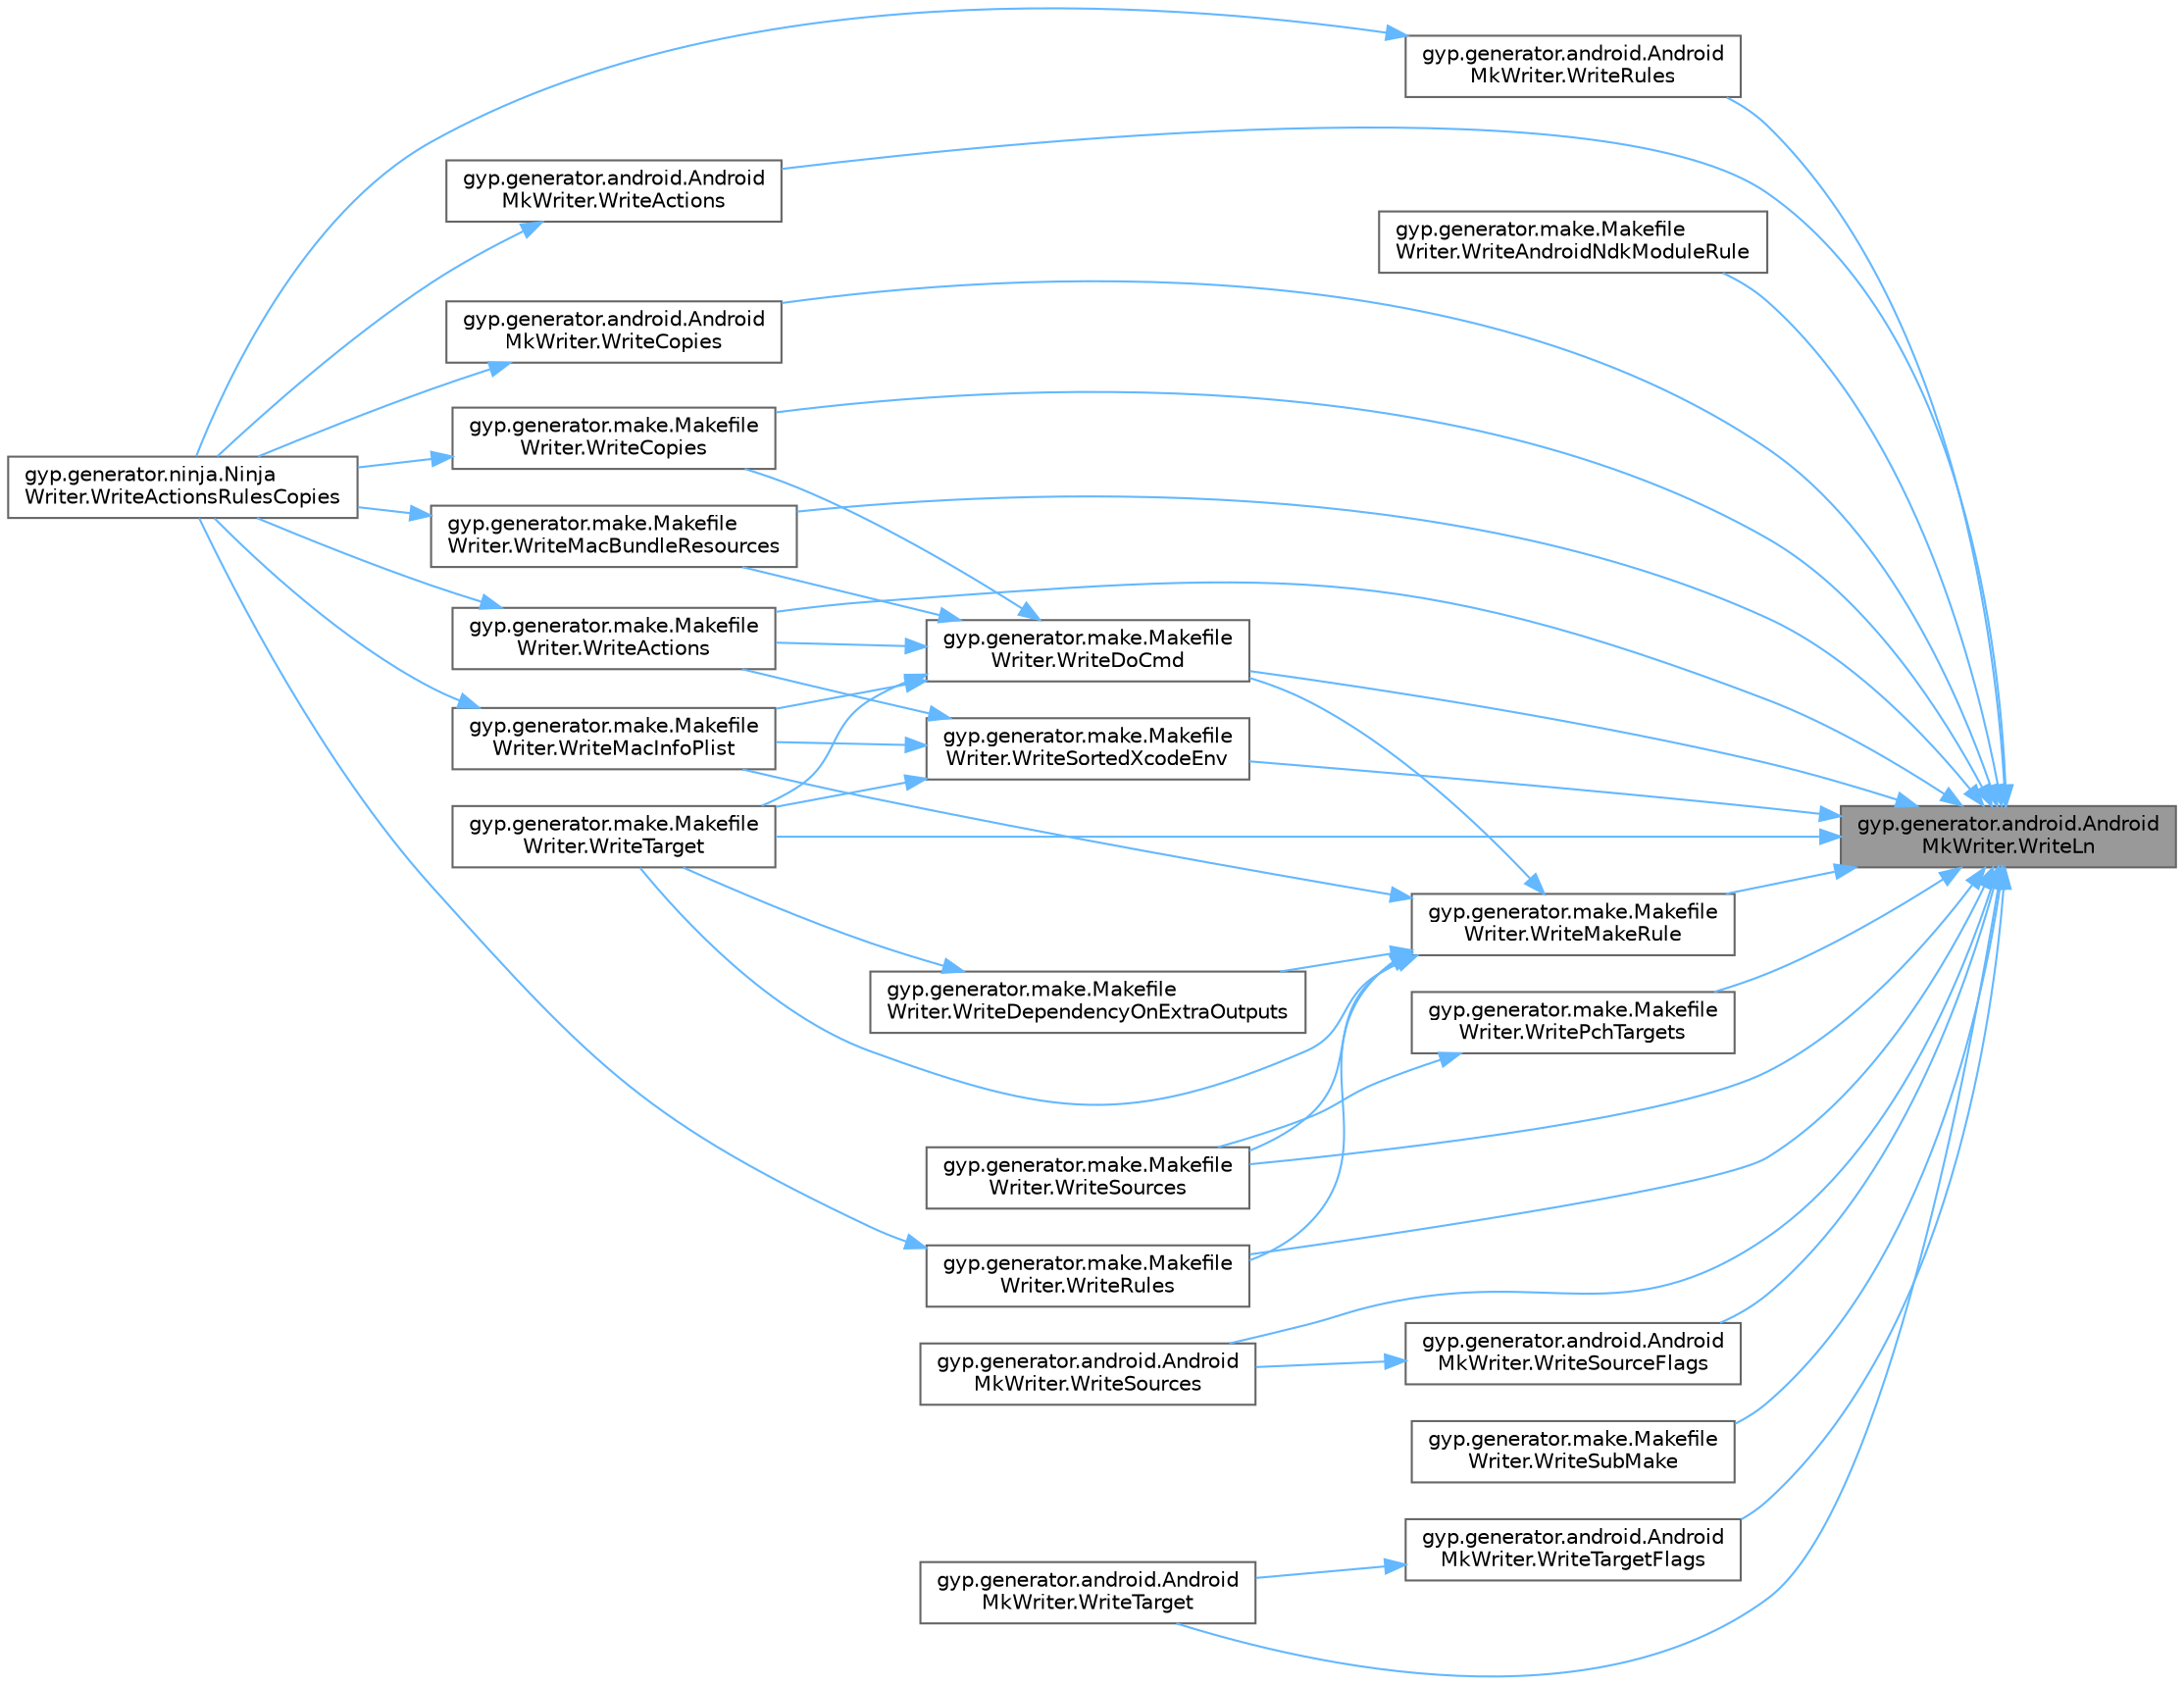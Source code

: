 digraph "gyp.generator.android.AndroidMkWriter.WriteLn"
{
 // LATEX_PDF_SIZE
  bgcolor="transparent";
  edge [fontname=Helvetica,fontsize=10,labelfontname=Helvetica,labelfontsize=10];
  node [fontname=Helvetica,fontsize=10,shape=box,height=0.2,width=0.4];
  rankdir="RL";
  Node1 [id="Node000001",label="gyp.generator.android.Android\lMkWriter.WriteLn",height=0.2,width=0.4,color="gray40", fillcolor="grey60", style="filled", fontcolor="black",tooltip=" "];
  Node1 -> Node2 [id="edge1_Node000001_Node000002",dir="back",color="steelblue1",style="solid",tooltip=" "];
  Node2 [id="Node000002",label="gyp.generator.android.Android\lMkWriter.WriteActions",height=0.2,width=0.4,color="grey40", fillcolor="white", style="filled",URL="$classgyp_1_1generator_1_1android_1_1_android_mk_writer.html#a997c6f57693e9d1254987c885fe4a06a",tooltip=" "];
  Node2 -> Node3 [id="edge2_Node000002_Node000003",dir="back",color="steelblue1",style="solid",tooltip=" "];
  Node3 [id="Node000003",label="gyp.generator.ninja.Ninja\lWriter.WriteActionsRulesCopies",height=0.2,width=0.4,color="grey40", fillcolor="white", style="filled",URL="$classgyp_1_1generator_1_1ninja_1_1_ninja_writer.html#a08fe4faba472a5933b5459cf99bee1dd",tooltip=" "];
  Node1 -> Node4 [id="edge3_Node000001_Node000004",dir="back",color="steelblue1",style="solid",tooltip=" "];
  Node4 [id="Node000004",label="gyp.generator.make.Makefile\lWriter.WriteActions",height=0.2,width=0.4,color="grey40", fillcolor="white", style="filled",URL="$classgyp_1_1generator_1_1make_1_1_makefile_writer.html#a87f45e4da15f7f2d31024a0650b02792",tooltip=" "];
  Node4 -> Node3 [id="edge4_Node000004_Node000003",dir="back",color="steelblue1",style="solid",tooltip=" "];
  Node1 -> Node5 [id="edge5_Node000001_Node000005",dir="back",color="steelblue1",style="solid",tooltip=" "];
  Node5 [id="Node000005",label="gyp.generator.make.Makefile\lWriter.WriteAndroidNdkModuleRule",height=0.2,width=0.4,color="grey40", fillcolor="white", style="filled",URL="$classgyp_1_1generator_1_1make_1_1_makefile_writer.html#a4d2ca59b47d3272f16ff8871f52cf020",tooltip=" "];
  Node1 -> Node6 [id="edge6_Node000001_Node000006",dir="back",color="steelblue1",style="solid",tooltip=" "];
  Node6 [id="Node000006",label="gyp.generator.android.Android\lMkWriter.WriteCopies",height=0.2,width=0.4,color="grey40", fillcolor="white", style="filled",URL="$classgyp_1_1generator_1_1android_1_1_android_mk_writer.html#a620445f975ae8b4f85b42c73fdb18d91",tooltip=" "];
  Node6 -> Node3 [id="edge7_Node000006_Node000003",dir="back",color="steelblue1",style="solid",tooltip=" "];
  Node1 -> Node7 [id="edge8_Node000001_Node000007",dir="back",color="steelblue1",style="solid",tooltip=" "];
  Node7 [id="Node000007",label="gyp.generator.make.Makefile\lWriter.WriteCopies",height=0.2,width=0.4,color="grey40", fillcolor="white", style="filled",URL="$classgyp_1_1generator_1_1make_1_1_makefile_writer.html#af034d9db2c14c0b6cf2d45e724c82b55",tooltip=" "];
  Node7 -> Node3 [id="edge9_Node000007_Node000003",dir="back",color="steelblue1",style="solid",tooltip=" "];
  Node1 -> Node8 [id="edge10_Node000001_Node000008",dir="back",color="steelblue1",style="solid",tooltip=" "];
  Node8 [id="Node000008",label="gyp.generator.make.Makefile\lWriter.WriteDoCmd",height=0.2,width=0.4,color="grey40", fillcolor="white", style="filled",URL="$classgyp_1_1generator_1_1make_1_1_makefile_writer.html#a5ef8042b21d9a775334ba75f18342af4",tooltip=" "];
  Node8 -> Node4 [id="edge11_Node000008_Node000004",dir="back",color="steelblue1",style="solid",tooltip=" "];
  Node8 -> Node7 [id="edge12_Node000008_Node000007",dir="back",color="steelblue1",style="solid",tooltip=" "];
  Node8 -> Node9 [id="edge13_Node000008_Node000009",dir="back",color="steelblue1",style="solid",tooltip=" "];
  Node9 [id="Node000009",label="gyp.generator.make.Makefile\lWriter.WriteMacBundleResources",height=0.2,width=0.4,color="grey40", fillcolor="white", style="filled",URL="$classgyp_1_1generator_1_1make_1_1_makefile_writer.html#a0a42bd4fb4f5e0368deefab9fbd6af0c",tooltip=" "];
  Node9 -> Node3 [id="edge14_Node000009_Node000003",dir="back",color="steelblue1",style="solid",tooltip=" "];
  Node8 -> Node10 [id="edge15_Node000008_Node000010",dir="back",color="steelblue1",style="solid",tooltip=" "];
  Node10 [id="Node000010",label="gyp.generator.make.Makefile\lWriter.WriteMacInfoPlist",height=0.2,width=0.4,color="grey40", fillcolor="white", style="filled",URL="$classgyp_1_1generator_1_1make_1_1_makefile_writer.html#ad8c5e797b53aebe7208aeb7e49f54608",tooltip=" "];
  Node10 -> Node3 [id="edge16_Node000010_Node000003",dir="back",color="steelblue1",style="solid",tooltip=" "];
  Node8 -> Node11 [id="edge17_Node000008_Node000011",dir="back",color="steelblue1",style="solid",tooltip=" "];
  Node11 [id="Node000011",label="gyp.generator.make.Makefile\lWriter.WriteTarget",height=0.2,width=0.4,color="grey40", fillcolor="white", style="filled",URL="$classgyp_1_1generator_1_1make_1_1_makefile_writer.html#a60c0e10d8c914d38a9efe5099255cb3f",tooltip=" "];
  Node1 -> Node9 [id="edge18_Node000001_Node000009",dir="back",color="steelblue1",style="solid",tooltip=" "];
  Node1 -> Node12 [id="edge19_Node000001_Node000012",dir="back",color="steelblue1",style="solid",tooltip=" "];
  Node12 [id="Node000012",label="gyp.generator.make.Makefile\lWriter.WriteMakeRule",height=0.2,width=0.4,color="grey40", fillcolor="white", style="filled",URL="$classgyp_1_1generator_1_1make_1_1_makefile_writer.html#a8ba5ca23b361a619efb7e7061fac11f3",tooltip=" "];
  Node12 -> Node13 [id="edge20_Node000012_Node000013",dir="back",color="steelblue1",style="solid",tooltip=" "];
  Node13 [id="Node000013",label="gyp.generator.make.Makefile\lWriter.WriteDependencyOnExtraOutputs",height=0.2,width=0.4,color="grey40", fillcolor="white", style="filled",URL="$classgyp_1_1generator_1_1make_1_1_makefile_writer.html#a482384ee1adbb4fc671a4a3994ce3da4",tooltip=" "];
  Node13 -> Node11 [id="edge21_Node000013_Node000011",dir="back",color="steelblue1",style="solid",tooltip=" "];
  Node12 -> Node8 [id="edge22_Node000012_Node000008",dir="back",color="steelblue1",style="solid",tooltip=" "];
  Node12 -> Node10 [id="edge23_Node000012_Node000010",dir="back",color="steelblue1",style="solid",tooltip=" "];
  Node12 -> Node14 [id="edge24_Node000012_Node000014",dir="back",color="steelblue1",style="solid",tooltip=" "];
  Node14 [id="Node000014",label="gyp.generator.make.Makefile\lWriter.WriteRules",height=0.2,width=0.4,color="grey40", fillcolor="white", style="filled",URL="$classgyp_1_1generator_1_1make_1_1_makefile_writer.html#ae651401a37dc9cf675f8d333a1550bf4",tooltip=" "];
  Node14 -> Node3 [id="edge25_Node000014_Node000003",dir="back",color="steelblue1",style="solid",tooltip=" "];
  Node12 -> Node15 [id="edge26_Node000012_Node000015",dir="back",color="steelblue1",style="solid",tooltip=" "];
  Node15 [id="Node000015",label="gyp.generator.make.Makefile\lWriter.WriteSources",height=0.2,width=0.4,color="grey40", fillcolor="white", style="filled",URL="$classgyp_1_1generator_1_1make_1_1_makefile_writer.html#af58e3c8cd865f4293c9468f1f2f09343",tooltip=" "];
  Node12 -> Node11 [id="edge27_Node000012_Node000011",dir="back",color="steelblue1",style="solid",tooltip=" "];
  Node1 -> Node16 [id="edge28_Node000001_Node000016",dir="back",color="steelblue1",style="solid",tooltip=" "];
  Node16 [id="Node000016",label="gyp.generator.make.Makefile\lWriter.WritePchTargets",height=0.2,width=0.4,color="grey40", fillcolor="white", style="filled",URL="$classgyp_1_1generator_1_1make_1_1_makefile_writer.html#a6d2416ec7584fbe81c38ccfc6eb5c396",tooltip=" "];
  Node16 -> Node15 [id="edge29_Node000016_Node000015",dir="back",color="steelblue1",style="solid",tooltip=" "];
  Node1 -> Node17 [id="edge30_Node000001_Node000017",dir="back",color="steelblue1",style="solid",tooltip=" "];
  Node17 [id="Node000017",label="gyp.generator.android.Android\lMkWriter.WriteRules",height=0.2,width=0.4,color="grey40", fillcolor="white", style="filled",URL="$classgyp_1_1generator_1_1android_1_1_android_mk_writer.html#a80a387a437f2c8a5deed813e2ddc924d",tooltip=" "];
  Node17 -> Node3 [id="edge31_Node000017_Node000003",dir="back",color="steelblue1",style="solid",tooltip=" "];
  Node1 -> Node14 [id="edge32_Node000001_Node000014",dir="back",color="steelblue1",style="solid",tooltip=" "];
  Node1 -> Node18 [id="edge33_Node000001_Node000018",dir="back",color="steelblue1",style="solid",tooltip=" "];
  Node18 [id="Node000018",label="gyp.generator.make.Makefile\lWriter.WriteSortedXcodeEnv",height=0.2,width=0.4,color="grey40", fillcolor="white", style="filled",URL="$classgyp_1_1generator_1_1make_1_1_makefile_writer.html#a83541d18ae321c728b59649b65d6e7b4",tooltip=" "];
  Node18 -> Node4 [id="edge34_Node000018_Node000004",dir="back",color="steelblue1",style="solid",tooltip=" "];
  Node18 -> Node10 [id="edge35_Node000018_Node000010",dir="back",color="steelblue1",style="solid",tooltip=" "];
  Node18 -> Node11 [id="edge36_Node000018_Node000011",dir="back",color="steelblue1",style="solid",tooltip=" "];
  Node1 -> Node19 [id="edge37_Node000001_Node000019",dir="back",color="steelblue1",style="solid",tooltip=" "];
  Node19 [id="Node000019",label="gyp.generator.android.Android\lMkWriter.WriteSourceFlags",height=0.2,width=0.4,color="grey40", fillcolor="white", style="filled",URL="$classgyp_1_1generator_1_1android_1_1_android_mk_writer.html#a65f831615239ac27ad9bbac6cbb67573",tooltip=" "];
  Node19 -> Node20 [id="edge38_Node000019_Node000020",dir="back",color="steelblue1",style="solid",tooltip=" "];
  Node20 [id="Node000020",label="gyp.generator.android.Android\lMkWriter.WriteSources",height=0.2,width=0.4,color="grey40", fillcolor="white", style="filled",URL="$classgyp_1_1generator_1_1android_1_1_android_mk_writer.html#aa5b0a2d998b448f503c8f46f034d50c5",tooltip=" "];
  Node1 -> Node20 [id="edge39_Node000001_Node000020",dir="back",color="steelblue1",style="solid",tooltip=" "];
  Node1 -> Node15 [id="edge40_Node000001_Node000015",dir="back",color="steelblue1",style="solid",tooltip=" "];
  Node1 -> Node21 [id="edge41_Node000001_Node000021",dir="back",color="steelblue1",style="solid",tooltip=" "];
  Node21 [id="Node000021",label="gyp.generator.make.Makefile\lWriter.WriteSubMake",height=0.2,width=0.4,color="grey40", fillcolor="white", style="filled",URL="$classgyp_1_1generator_1_1make_1_1_makefile_writer.html#ad2cdd7583362982b6563b3b655066da9",tooltip=" "];
  Node1 -> Node22 [id="edge42_Node000001_Node000022",dir="back",color="steelblue1",style="solid",tooltip=" "];
  Node22 [id="Node000022",label="gyp.generator.android.Android\lMkWriter.WriteTarget",height=0.2,width=0.4,color="grey40", fillcolor="white", style="filled",URL="$classgyp_1_1generator_1_1android_1_1_android_mk_writer.html#a0203644abb72a4a0db1c51a3ed6a4892",tooltip=" "];
  Node1 -> Node11 [id="edge43_Node000001_Node000011",dir="back",color="steelblue1",style="solid",tooltip=" "];
  Node1 -> Node23 [id="edge44_Node000001_Node000023",dir="back",color="steelblue1",style="solid",tooltip=" "];
  Node23 [id="Node000023",label="gyp.generator.android.Android\lMkWriter.WriteTargetFlags",height=0.2,width=0.4,color="grey40", fillcolor="white", style="filled",URL="$classgyp_1_1generator_1_1android_1_1_android_mk_writer.html#a0dedfc15c65c3754e0290e40c7559706",tooltip=" "];
  Node23 -> Node22 [id="edge45_Node000023_Node000022",dir="back",color="steelblue1",style="solid",tooltip=" "];
}

